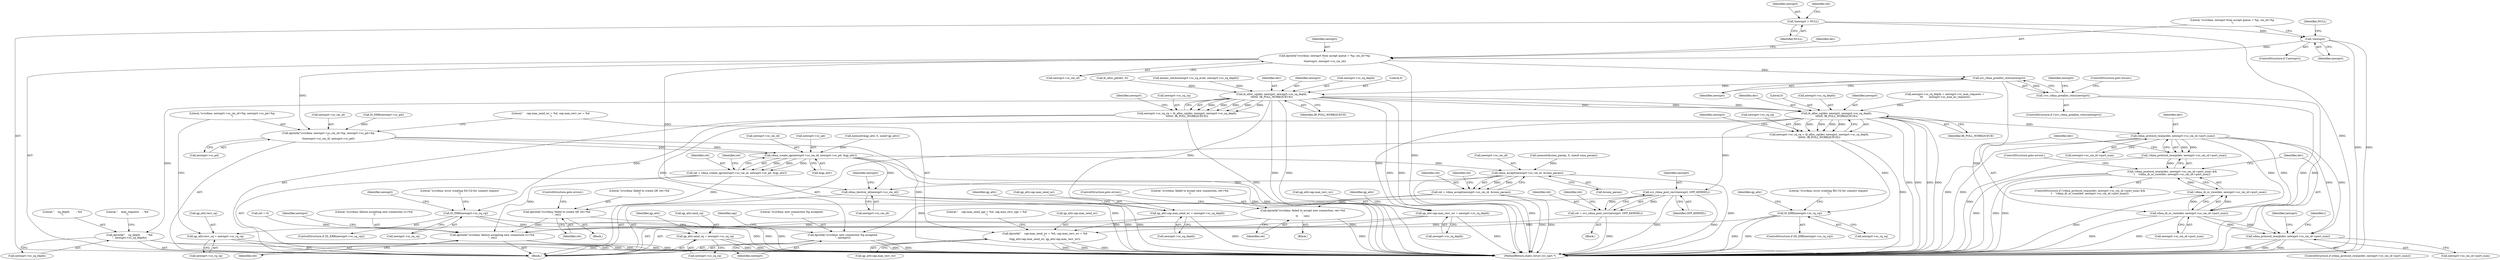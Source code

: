 digraph "0_linux_c70422f760c120480fee4de6c38804c72aa26bc1_44@pointer" {
"1000178" [label="(Call,dprintk(\"svcrdma: newxprt from accept queue = %p, cm_id=%p\n\",\n \t\tnewxprt, newxprt->sc_cm_id))"];
"1000174" [label="(Call,!newxprt)"];
"1000116" [label="(Call,*newxprt = NULL)"];
"1000292" [label="(Call,svc_rdma_prealloc_ctxts(newxprt))"];
"1000291" [label="(Call,!svc_rdma_prealloc_ctxts(newxprt))"];
"1000339" [label="(Call,ib_alloc_cq(dev, newxprt, newxprt->sc_sq_depth,\n\t\t\t\t\t0, IB_POLL_WORKQUEUE))"];
"1000335" [label="(Call,newxprt->sc_sq_cq = ib_alloc_cq(dev, newxprt, newxprt->sc_sq_depth,\n\t\t\t\t\t0, IB_POLL_WORKQUEUE))"];
"1000348" [label="(Call,IS_ERR(newxprt->sc_sq_cq))"];
"1000460" [label="(Call,qp_attr.send_cq = newxprt->sc_sq_cq)"];
"1000360" [label="(Call,ib_alloc_cq(dev, newxprt, newxprt->sc_rq_depth,\n\t\t\t\t\t0, IB_POLL_WORKQUEUE))"];
"1000356" [label="(Call,newxprt->sc_rq_cq = ib_alloc_cq(dev, newxprt, newxprt->sc_rq_depth,\n\t\t\t\t\t0, IB_POLL_WORKQUEUE))"];
"1000369" [label="(Call,IS_ERR(newxprt->sc_rq_cq))"];
"1000467" [label="(Call,qp_attr.recv_cq = newxprt->sc_rq_cq)"];
"1000423" [label="(Call,qp_attr.cap.max_recv_wr = newxprt->sc_rq_depth)"];
"1000482" [label="(Call,dprintk(\"    cap.max_send_wr = %d, cap.max_recv_wr = %d\n\",\n\t\tqp_attr.cap.max_send_wr, qp_attr.cap.max_recv_wr))"];
"1000575" [label="(Call,rdma_protocol_iwarp(dev, newxprt->sc_cm_id->port_num))"];
"1000574" [label="(Call,!rdma_protocol_iwarp(dev, newxprt->sc_cm_id->port_num))"];
"1000573" [label="(Call,!rdma_protocol_iwarp(dev, newxprt->sc_cm_id->port_num) &&\n\t    !rdma_ib_or_roce(dev, newxprt->sc_cm_id->port_num))"];
"1000583" [label="(Call,rdma_ib_or_roce(dev, newxprt->sc_cm_id->port_num))"];
"1000582" [label="(Call,!rdma_ib_or_roce(dev, newxprt->sc_cm_id->port_num))"];
"1000592" [label="(Call,rdma_protocol_iwarp(dev, newxprt->sc_cm_id->port_num))"];
"1000618" [label="(Call,svc_rdma_post_recv(newxprt, GFP_KERNEL))"];
"1000616" [label="(Call,ret = svc_rdma_post_recv(newxprt, GFP_KERNEL))"];
"1000784" [label="(Call,dprintk(\"svcrdma: failure accepting new connection rc=%d.\n\", ret))"];
"1000712" [label="(Call,dprintk(\"svcrdma: new connection %p accepted:\n\", newxprt))"];
"1000414" [label="(Call,qp_attr.cap.max_send_wr = newxprt->sc_sq_depth)"];
"1000763" [label="(Call,dprintk(\"    sq_depth        : %d\n\", newxprt->sc_sq_depth))"];
"1000474" [label="(Call,dprintk(\"svcrdma: newxprt->sc_cm_id=%p, newxprt->sc_pd=%p\n\",\n\t\tnewxprt->sc_cm_id, newxprt->sc_pd))"];
"1000508" [label="(Call,rdma_create_qp(newxprt->sc_cm_id, newxprt->sc_pd, &qp_attr))"];
"1000506" [label="(Call,ret = rdma_create_qp(newxprt->sc_cm_id, newxprt->sc_pd, &qp_attr))"];
"1000520" [label="(Call,dprintk(\"svcrdma: failed to create QP, ret=%d\n\", ret))"];
"1000699" [label="(Call,rdma_accept(newxprt->sc_cm_id, &conn_param))"];
"1000697" [label="(Call,ret = rdma_accept(newxprt->sc_cm_id, &conn_param))"];
"1000708" [label="(Call,dprintk(\"svcrdma: failed to accept new connection, ret=%d\n\",\n\t\t       ret))"];
"1000806" [label="(Call,rdma_destroy_id(newxprt->sc_cm_id))"];
"1000584" [label="(Identifier,dev)"];
"1000264" [label="(Call,newxprt->sc_rq_depth = newxprt->sc_max_requests +\n \t\t\t       newxprt->sc_max_bc_requests)"];
"1000336" [label="(Call,newxprt->sc_sq_cq)"];
"1000484" [label="(Call,qp_attr.cap.max_send_wr)"];
"1000520" [label="(Call,dprintk(\"svcrdma: failed to create QP, ret=%d\n\", ret))"];
"1000585" [label="(Call,newxprt->sc_cm_id->port_num)"];
"1000293" [label="(Identifier,newxprt)"];
"1000339" [label="(Call,ib_alloc_cq(dev, newxprt, newxprt->sc_sq_depth,\n\t\t\t\t\t0, IB_POLL_WORKQUEUE))"];
"1000615" [label="(Block,)"];
"1000358" [label="(Identifier,newxprt)"];
"1000435" [label="(Identifier,qp_attr)"];
"1000522" [label="(Identifier,ret)"];
"1000371" [label="(Identifier,newxprt)"];
"1000346" [label="(Identifier,IB_POLL_WORKQUEUE)"];
"1000126" [label="(Call,ret = 0)"];
"1000469" [label="(Identifier,qp_attr)"];
"1000174" [label="(Call,!newxprt)"];
"1000582" [label="(Call,!rdma_ib_or_roce(dev, newxprt->sc_cm_id->port_num))"];
"1000575" [label="(Call,rdma_protocol_iwarp(dev, newxprt->sc_cm_id->port_num))"];
"1000786" [label="(Identifier,ret)"];
"1000700" [label="(Call,newxprt->sc_cm_id)"];
"1000177" [label="(Identifier,NULL)"];
"1000697" [label="(Call,ret = rdma_accept(newxprt->sc_cm_id, &conn_param))"];
"1000342" [label="(Call,newxprt->sc_sq_depth)"];
"1000361" [label="(Identifier,dev)"];
"1000483" [label="(Literal,\"    cap.max_send_wr = %d, cap.max_recv_wr = %d\n\")"];
"1000667" [label="(Call,memset(&conn_param, 0, sizeof conn_param))"];
"1000489" [label="(Call,qp_attr.cap.max_recv_wr)"];
"1000179" [label="(Literal,\"svcrdma: newxprt from accept queue = %p, cm_id=%p\n\")"];
"1000590" [label="(ControlStructure,goto errout;)"];
"1000290" [label="(ControlStructure,if (!svc_rdma_prealloc_ctxts(newxprt)))"];
"1000460" [label="(Call,qp_attr.send_cq = newxprt->sc_sq_cq)"];
"1000601" [label="(Identifier,newxprt)"];
"1000357" [label="(Call,newxprt->sc_rq_cq)"];
"1000369" [label="(Call,IS_ERR(newxprt->sc_rq_cq))"];
"1000291" [label="(Call,!svc_rdma_prealloc_ctxts(newxprt))"];
"1000118" [label="(Identifier,NULL)"];
"1000297" [label="(Identifier,newxprt)"];
"1000790" [label="(Identifier,newxprt)"];
"1000699" [label="(Call,rdma_accept(newxprt->sc_cm_id, &conn_param))"];
"1000784" [label="(Call,dprintk(\"svcrdma: failure accepting new connection rc=%d.\n\", ret))"];
"1000713" [label="(Literal,\"svcrdma: new connection %p accepted:\n\")"];
"1000294" [label="(ControlStructure,goto errout;)"];
"1000813" [label="(Identifier,newxprt)"];
"1000368" [label="(ControlStructure,if (IS_ERR(newxprt->sc_rq_cq)))"];
"1000345" [label="(Literal,0)"];
"1000467" [label="(Call,qp_attr.recv_cq = newxprt->sc_rq_cq)"];
"1000518" [label="(Identifier,ret)"];
"1000515" [label="(Call,&qp_attr)"];
"1000366" [label="(Literal,0)"];
"1000173" [label="(ControlStructure,if (!newxprt))"];
"1000709" [label="(Literal,\"svcrdma: failed to accept new connection, ret=%d\n\")"];
"1000807" [label="(Call,newxprt->sc_cm_id)"];
"1000471" [label="(Call,newxprt->sc_rq_cq)"];
"1000354" [label="(Literal,\"svcrdma: error creating SQ CQ for connect request\n\")"];
"1000370" [label="(Call,newxprt->sc_rq_cq)"];
"1000703" [label="(Call,&conn_param)"];
"1000116" [label="(Call,*newxprt = NULL)"];
"1000507" [label="(Identifier,ret)"];
"1000714" [label="(Identifier,newxprt)"];
"1000476" [label="(Call,newxprt->sc_cm_id)"];
"1000577" [label="(Call,newxprt->sc_cm_id->port_num)"];
"1000367" [label="(Identifier,IB_POLL_WORKQUEUE)"];
"1000464" [label="(Call,newxprt->sc_sq_cq)"];
"1000335" [label="(Call,newxprt->sc_sq_cq = ib_alloc_cq(dev, newxprt, newxprt->sc_sq_depth,\n\t\t\t\t\t0, IB_POLL_WORKQUEUE))"];
"1000572" [label="(ControlStructure,if (!rdma_protocol_iwarp(dev, newxprt->sc_cm_id->port_num) &&\n\t    !rdma_ib_or_roce(dev, newxprt->sc_cm_id->port_num)))"];
"1000350" [label="(Identifier,newxprt)"];
"1000594" [label="(Call,newxprt->sc_cm_id->port_num)"];
"1000113" [label="(Block,)"];
"1000426" [label="(Identifier,qp_attr)"];
"1000512" [label="(Call,newxprt->sc_pd)"];
"1000698" [label="(Identifier,ret)"];
"1000323" [label="(Call,ib_alloc_pd(dev, 0))"];
"1000468" [label="(Call,qp_attr.recv_cq)"];
"1000519" [label="(Block,)"];
"1000282" [label="(Call,atomic_set(&newxprt->sc_sq_avail, newxprt->sc_sq_depth))"];
"1000707" [label="(Block,)"];
"1000591" [label="(ControlStructure,if (rdma_protocol_iwarp(dev, newxprt->sc_cm_id->port_num)))"];
"1000423" [label="(Call,qp_attr.cap.max_recv_wr = newxprt->sc_rq_depth)"];
"1000379" [label="(Identifier,qp_attr)"];
"1000616" [label="(Call,ret = svc_rdma_post_recv(newxprt, GFP_KERNEL))"];
"1000363" [label="(Call,newxprt->sc_rq_depth)"];
"1000420" [label="(Call,newxprt->sc_sq_depth)"];
"1000606" [label="(Identifier,i)"];
"1000618" [label="(Call,svc_rdma_post_recv(newxprt, GFP_KERNEL))"];
"1000576" [label="(Identifier,dev)"];
"1000710" [label="(Identifier,ret)"];
"1000414" [label="(Call,qp_attr.cap.max_send_wr = newxprt->sc_sq_depth)"];
"1000292" [label="(Call,svc_rdma_prealloc_ctxts(newxprt))"];
"1000117" [label="(Identifier,newxprt)"];
"1000617" [label="(Identifier,ret)"];
"1000475" [label="(Literal,\"svcrdma: newxprt->sc_cm_id=%p, newxprt->sc_pd=%p\n\")"];
"1000340" [label="(Identifier,dev)"];
"1000474" [label="(Call,dprintk(\"svcrdma: newxprt->sc_cm_id=%p, newxprt->sc_pd=%p\n\",\n\t\tnewxprt->sc_cm_id, newxprt->sc_pd))"];
"1000506" [label="(Call,ret = rdma_create_qp(newxprt->sc_cm_id, newxprt->sc_pd, &qp_attr))"];
"1000327" [label="(Call,IS_ERR(newxprt->sc_pd))"];
"1000817" [label="(MethodReturn,static struct svc_xprt *)"];
"1000592" [label="(Call,rdma_protocol_iwarp(dev, newxprt->sc_cm_id->port_num))"];
"1000348" [label="(Call,IS_ERR(newxprt->sc_sq_cq))"];
"1000127" [label="(Identifier,ret)"];
"1000765" [label="(Call,newxprt->sc_sq_depth)"];
"1000377" [label="(Call,memset(&qp_attr, 0, sizeof qp_attr))"];
"1000708" [label="(Call,dprintk(\"svcrdma: failed to accept new connection, ret=%d\n\",\n\t\t       ret))"];
"1000360" [label="(Call,ib_alloc_cq(dev, newxprt, newxprt->sc_rq_depth,\n\t\t\t\t\t0, IB_POLL_WORKQUEUE))"];
"1000622" [label="(Identifier,ret)"];
"1000347" [label="(ControlStructure,if (IS_ERR(newxprt->sc_sq_cq)))"];
"1000362" [label="(Identifier,newxprt)"];
"1000711" [label="(ControlStructure,goto errout;)"];
"1000424" [label="(Call,qp_attr.cap.max_recv_wr)"];
"1000573" [label="(Call,!rdma_protocol_iwarp(dev, newxprt->sc_cm_id->port_num) &&\n\t    !rdma_ib_or_roce(dev, newxprt->sc_cm_id->port_num))"];
"1000341" [label="(Identifier,newxprt)"];
"1000175" [label="(Identifier,newxprt)"];
"1000764" [label="(Literal,\"    sq_depth        : %d\n\")"];
"1000482" [label="(Call,dprintk(\"    cap.max_send_wr = %d, cap.max_recv_wr = %d\n\",\n\t\tqp_attr.cap.max_send_wr, qp_attr.cap.max_recv_wr))"];
"1000495" [label="(Literal,\"    cap.max_send_sge = %d, cap.max_recv_sge = %d\n\")"];
"1000509" [label="(Call,newxprt->sc_cm_id)"];
"1000349" [label="(Call,newxprt->sc_sq_cq)"];
"1000619" [label="(Identifier,newxprt)"];
"1000479" [label="(Call,newxprt->sc_pd)"];
"1000356" [label="(Call,newxprt->sc_rq_cq = ib_alloc_cq(dev, newxprt, newxprt->sc_rq_depth,\n\t\t\t\t\t0, IB_POLL_WORKQUEUE))"];
"1000706" [label="(Identifier,ret)"];
"1000769" [label="(Literal,\"    max_requests    : %d\n\")"];
"1000712" [label="(Call,dprintk(\"svcrdma: new connection %p accepted:\n\", newxprt))"];
"1000180" [label="(Identifier,newxprt)"];
"1000461" [label="(Call,qp_attr.send_cq)"];
"1000583" [label="(Call,rdma_ib_or_roce(dev, newxprt->sc_cm_id->port_num))"];
"1000620" [label="(Identifier,GFP_KERNEL)"];
"1000785" [label="(Literal,\"svcrdma: failure accepting new connection rc=%d.\n\")"];
"1000593" [label="(Identifier,dev)"];
"1000806" [label="(Call,rdma_destroy_id(newxprt->sc_cm_id))"];
"1000574" [label="(Call,!rdma_protocol_iwarp(dev, newxprt->sc_cm_id->port_num))"];
"1000185" [label="(Identifier,dev)"];
"1000521" [label="(Literal,\"svcrdma: failed to create QP, ret=%d\n\")"];
"1000763" [label="(Call,dprintk(\"    sq_depth        : %d\n\", newxprt->sc_sq_depth))"];
"1000181" [label="(Call,newxprt->sc_cm_id)"];
"1000429" [label="(Call,newxprt->sc_rq_depth)"];
"1000523" [label="(ControlStructure,goto errout;)"];
"1000415" [label="(Call,qp_attr.cap.max_send_wr)"];
"1000178" [label="(Call,dprintk(\"svcrdma: newxprt from accept queue = %p, cm_id=%p\n\",\n \t\tnewxprt, newxprt->sc_cm_id))"];
"1000375" [label="(Literal,\"svcrdma: error creating RQ CQ for connect request\n\")"];
"1000508" [label="(Call,rdma_create_qp(newxprt->sc_cm_id, newxprt->sc_pd, &qp_attr))"];
"1000716" [label="(Identifier,sap)"];
"1000178" -> "1000113"  [label="AST: "];
"1000178" -> "1000181"  [label="CFG: "];
"1000179" -> "1000178"  [label="AST: "];
"1000180" -> "1000178"  [label="AST: "];
"1000181" -> "1000178"  [label="AST: "];
"1000185" -> "1000178"  [label="CFG: "];
"1000178" -> "1000817"  [label="DDG: "];
"1000174" -> "1000178"  [label="DDG: "];
"1000178" -> "1000292"  [label="DDG: "];
"1000178" -> "1000474"  [label="DDG: "];
"1000178" -> "1000806"  [label="DDG: "];
"1000174" -> "1000173"  [label="AST: "];
"1000174" -> "1000175"  [label="CFG: "];
"1000175" -> "1000174"  [label="AST: "];
"1000177" -> "1000174"  [label="CFG: "];
"1000179" -> "1000174"  [label="CFG: "];
"1000174" -> "1000817"  [label="DDG: "];
"1000174" -> "1000817"  [label="DDG: "];
"1000116" -> "1000174"  [label="DDG: "];
"1000116" -> "1000113"  [label="AST: "];
"1000116" -> "1000118"  [label="CFG: "];
"1000117" -> "1000116"  [label="AST: "];
"1000118" -> "1000116"  [label="AST: "];
"1000127" -> "1000116"  [label="CFG: "];
"1000116" -> "1000817"  [label="DDG: "];
"1000292" -> "1000291"  [label="AST: "];
"1000292" -> "1000293"  [label="CFG: "];
"1000293" -> "1000292"  [label="AST: "];
"1000291" -> "1000292"  [label="CFG: "];
"1000292" -> "1000817"  [label="DDG: "];
"1000292" -> "1000291"  [label="DDG: "];
"1000292" -> "1000339"  [label="DDG: "];
"1000291" -> "1000290"  [label="AST: "];
"1000294" -> "1000291"  [label="CFG: "];
"1000297" -> "1000291"  [label="CFG: "];
"1000291" -> "1000817"  [label="DDG: "];
"1000291" -> "1000817"  [label="DDG: "];
"1000339" -> "1000335"  [label="AST: "];
"1000339" -> "1000346"  [label="CFG: "];
"1000340" -> "1000339"  [label="AST: "];
"1000341" -> "1000339"  [label="AST: "];
"1000342" -> "1000339"  [label="AST: "];
"1000345" -> "1000339"  [label="AST: "];
"1000346" -> "1000339"  [label="AST: "];
"1000335" -> "1000339"  [label="CFG: "];
"1000339" -> "1000817"  [label="DDG: "];
"1000339" -> "1000817"  [label="DDG: "];
"1000339" -> "1000817"  [label="DDG: "];
"1000339" -> "1000817"  [label="DDG: "];
"1000339" -> "1000335"  [label="DDG: "];
"1000339" -> "1000335"  [label="DDG: "];
"1000339" -> "1000335"  [label="DDG: "];
"1000339" -> "1000335"  [label="DDG: "];
"1000339" -> "1000335"  [label="DDG: "];
"1000323" -> "1000339"  [label="DDG: "];
"1000282" -> "1000339"  [label="DDG: "];
"1000339" -> "1000360"  [label="DDG: "];
"1000339" -> "1000360"  [label="DDG: "];
"1000339" -> "1000360"  [label="DDG: "];
"1000339" -> "1000414"  [label="DDG: "];
"1000339" -> "1000763"  [label="DDG: "];
"1000335" -> "1000113"  [label="AST: "];
"1000336" -> "1000335"  [label="AST: "];
"1000350" -> "1000335"  [label="CFG: "];
"1000335" -> "1000817"  [label="DDG: "];
"1000335" -> "1000348"  [label="DDG: "];
"1000348" -> "1000347"  [label="AST: "];
"1000348" -> "1000349"  [label="CFG: "];
"1000349" -> "1000348"  [label="AST: "];
"1000354" -> "1000348"  [label="CFG: "];
"1000358" -> "1000348"  [label="CFG: "];
"1000348" -> "1000817"  [label="DDG: "];
"1000348" -> "1000817"  [label="DDG: "];
"1000348" -> "1000460"  [label="DDG: "];
"1000460" -> "1000113"  [label="AST: "];
"1000460" -> "1000464"  [label="CFG: "];
"1000461" -> "1000460"  [label="AST: "];
"1000464" -> "1000460"  [label="AST: "];
"1000469" -> "1000460"  [label="CFG: "];
"1000460" -> "1000817"  [label="DDG: "];
"1000460" -> "1000817"  [label="DDG: "];
"1000360" -> "1000356"  [label="AST: "];
"1000360" -> "1000367"  [label="CFG: "];
"1000361" -> "1000360"  [label="AST: "];
"1000362" -> "1000360"  [label="AST: "];
"1000363" -> "1000360"  [label="AST: "];
"1000366" -> "1000360"  [label="AST: "];
"1000367" -> "1000360"  [label="AST: "];
"1000356" -> "1000360"  [label="CFG: "];
"1000360" -> "1000817"  [label="DDG: "];
"1000360" -> "1000817"  [label="DDG: "];
"1000360" -> "1000817"  [label="DDG: "];
"1000360" -> "1000817"  [label="DDG: "];
"1000360" -> "1000356"  [label="DDG: "];
"1000360" -> "1000356"  [label="DDG: "];
"1000360" -> "1000356"  [label="DDG: "];
"1000360" -> "1000356"  [label="DDG: "];
"1000360" -> "1000356"  [label="DDG: "];
"1000264" -> "1000360"  [label="DDG: "];
"1000360" -> "1000423"  [label="DDG: "];
"1000360" -> "1000575"  [label="DDG: "];
"1000360" -> "1000618"  [label="DDG: "];
"1000360" -> "1000712"  [label="DDG: "];
"1000356" -> "1000113"  [label="AST: "];
"1000357" -> "1000356"  [label="AST: "];
"1000371" -> "1000356"  [label="CFG: "];
"1000356" -> "1000817"  [label="DDG: "];
"1000356" -> "1000369"  [label="DDG: "];
"1000369" -> "1000368"  [label="AST: "];
"1000369" -> "1000370"  [label="CFG: "];
"1000370" -> "1000369"  [label="AST: "];
"1000375" -> "1000369"  [label="CFG: "];
"1000379" -> "1000369"  [label="CFG: "];
"1000369" -> "1000817"  [label="DDG: "];
"1000369" -> "1000817"  [label="DDG: "];
"1000369" -> "1000467"  [label="DDG: "];
"1000467" -> "1000113"  [label="AST: "];
"1000467" -> "1000471"  [label="CFG: "];
"1000468" -> "1000467"  [label="AST: "];
"1000471" -> "1000467"  [label="AST: "];
"1000475" -> "1000467"  [label="CFG: "];
"1000467" -> "1000817"  [label="DDG: "];
"1000467" -> "1000817"  [label="DDG: "];
"1000423" -> "1000113"  [label="AST: "];
"1000423" -> "1000429"  [label="CFG: "];
"1000424" -> "1000423"  [label="AST: "];
"1000429" -> "1000423"  [label="AST: "];
"1000435" -> "1000423"  [label="CFG: "];
"1000423" -> "1000817"  [label="DDG: "];
"1000423" -> "1000482"  [label="DDG: "];
"1000482" -> "1000113"  [label="AST: "];
"1000482" -> "1000489"  [label="CFG: "];
"1000483" -> "1000482"  [label="AST: "];
"1000484" -> "1000482"  [label="AST: "];
"1000489" -> "1000482"  [label="AST: "];
"1000495" -> "1000482"  [label="CFG: "];
"1000482" -> "1000817"  [label="DDG: "];
"1000482" -> "1000817"  [label="DDG: "];
"1000482" -> "1000817"  [label="DDG: "];
"1000414" -> "1000482"  [label="DDG: "];
"1000575" -> "1000574"  [label="AST: "];
"1000575" -> "1000577"  [label="CFG: "];
"1000576" -> "1000575"  [label="AST: "];
"1000577" -> "1000575"  [label="AST: "];
"1000574" -> "1000575"  [label="CFG: "];
"1000575" -> "1000817"  [label="DDG: "];
"1000575" -> "1000817"  [label="DDG: "];
"1000575" -> "1000574"  [label="DDG: "];
"1000575" -> "1000574"  [label="DDG: "];
"1000575" -> "1000583"  [label="DDG: "];
"1000575" -> "1000583"  [label="DDG: "];
"1000575" -> "1000592"  [label="DDG: "];
"1000575" -> "1000592"  [label="DDG: "];
"1000574" -> "1000573"  [label="AST: "];
"1000584" -> "1000574"  [label="CFG: "];
"1000573" -> "1000574"  [label="CFG: "];
"1000574" -> "1000817"  [label="DDG: "];
"1000574" -> "1000573"  [label="DDG: "];
"1000573" -> "1000572"  [label="AST: "];
"1000573" -> "1000582"  [label="CFG: "];
"1000582" -> "1000573"  [label="AST: "];
"1000590" -> "1000573"  [label="CFG: "];
"1000593" -> "1000573"  [label="CFG: "];
"1000573" -> "1000817"  [label="DDG: "];
"1000573" -> "1000817"  [label="DDG: "];
"1000573" -> "1000817"  [label="DDG: "];
"1000582" -> "1000573"  [label="DDG: "];
"1000583" -> "1000582"  [label="AST: "];
"1000583" -> "1000585"  [label="CFG: "];
"1000584" -> "1000583"  [label="AST: "];
"1000585" -> "1000583"  [label="AST: "];
"1000582" -> "1000583"  [label="CFG: "];
"1000583" -> "1000817"  [label="DDG: "];
"1000583" -> "1000817"  [label="DDG: "];
"1000583" -> "1000582"  [label="DDG: "];
"1000583" -> "1000582"  [label="DDG: "];
"1000583" -> "1000592"  [label="DDG: "];
"1000583" -> "1000592"  [label="DDG: "];
"1000582" -> "1000817"  [label="DDG: "];
"1000592" -> "1000591"  [label="AST: "];
"1000592" -> "1000594"  [label="CFG: "];
"1000593" -> "1000592"  [label="AST: "];
"1000594" -> "1000592"  [label="AST: "];
"1000601" -> "1000592"  [label="CFG: "];
"1000606" -> "1000592"  [label="CFG: "];
"1000592" -> "1000817"  [label="DDG: "];
"1000592" -> "1000817"  [label="DDG: "];
"1000592" -> "1000817"  [label="DDG: "];
"1000618" -> "1000616"  [label="AST: "];
"1000618" -> "1000620"  [label="CFG: "];
"1000619" -> "1000618"  [label="AST: "];
"1000620" -> "1000618"  [label="AST: "];
"1000616" -> "1000618"  [label="CFG: "];
"1000618" -> "1000817"  [label="DDG: "];
"1000618" -> "1000817"  [label="DDG: "];
"1000618" -> "1000616"  [label="DDG: "];
"1000618" -> "1000616"  [label="DDG: "];
"1000618" -> "1000712"  [label="DDG: "];
"1000616" -> "1000615"  [label="AST: "];
"1000617" -> "1000616"  [label="AST: "];
"1000622" -> "1000616"  [label="CFG: "];
"1000616" -> "1000817"  [label="DDG: "];
"1000616" -> "1000784"  [label="DDG: "];
"1000784" -> "1000113"  [label="AST: "];
"1000784" -> "1000786"  [label="CFG: "];
"1000785" -> "1000784"  [label="AST: "];
"1000786" -> "1000784"  [label="AST: "];
"1000790" -> "1000784"  [label="CFG: "];
"1000784" -> "1000817"  [label="DDG: "];
"1000784" -> "1000817"  [label="DDG: "];
"1000506" -> "1000784"  [label="DDG: "];
"1000708" -> "1000784"  [label="DDG: "];
"1000126" -> "1000784"  [label="DDG: "];
"1000520" -> "1000784"  [label="DDG: "];
"1000712" -> "1000113"  [label="AST: "];
"1000712" -> "1000714"  [label="CFG: "];
"1000713" -> "1000712"  [label="AST: "];
"1000714" -> "1000712"  [label="AST: "];
"1000716" -> "1000712"  [label="CFG: "];
"1000712" -> "1000817"  [label="DDG: "];
"1000712" -> "1000817"  [label="DDG: "];
"1000414" -> "1000113"  [label="AST: "];
"1000414" -> "1000420"  [label="CFG: "];
"1000415" -> "1000414"  [label="AST: "];
"1000420" -> "1000414"  [label="AST: "];
"1000426" -> "1000414"  [label="CFG: "];
"1000414" -> "1000817"  [label="DDG: "];
"1000763" -> "1000113"  [label="AST: "];
"1000763" -> "1000765"  [label="CFG: "];
"1000764" -> "1000763"  [label="AST: "];
"1000765" -> "1000763"  [label="AST: "];
"1000769" -> "1000763"  [label="CFG: "];
"1000763" -> "1000817"  [label="DDG: "];
"1000763" -> "1000817"  [label="DDG: "];
"1000474" -> "1000113"  [label="AST: "];
"1000474" -> "1000479"  [label="CFG: "];
"1000475" -> "1000474"  [label="AST: "];
"1000476" -> "1000474"  [label="AST: "];
"1000479" -> "1000474"  [label="AST: "];
"1000483" -> "1000474"  [label="CFG: "];
"1000474" -> "1000817"  [label="DDG: "];
"1000327" -> "1000474"  [label="DDG: "];
"1000474" -> "1000508"  [label="DDG: "];
"1000474" -> "1000508"  [label="DDG: "];
"1000508" -> "1000506"  [label="AST: "];
"1000508" -> "1000515"  [label="CFG: "];
"1000509" -> "1000508"  [label="AST: "];
"1000512" -> "1000508"  [label="AST: "];
"1000515" -> "1000508"  [label="AST: "];
"1000506" -> "1000508"  [label="CFG: "];
"1000508" -> "1000817"  [label="DDG: "];
"1000508" -> "1000817"  [label="DDG: "];
"1000508" -> "1000506"  [label="DDG: "];
"1000508" -> "1000506"  [label="DDG: "];
"1000508" -> "1000506"  [label="DDG: "];
"1000377" -> "1000508"  [label="DDG: "];
"1000508" -> "1000699"  [label="DDG: "];
"1000508" -> "1000806"  [label="DDG: "];
"1000506" -> "1000113"  [label="AST: "];
"1000507" -> "1000506"  [label="AST: "];
"1000518" -> "1000506"  [label="CFG: "];
"1000506" -> "1000817"  [label="DDG: "];
"1000506" -> "1000520"  [label="DDG: "];
"1000520" -> "1000519"  [label="AST: "];
"1000520" -> "1000522"  [label="CFG: "];
"1000521" -> "1000520"  [label="AST: "];
"1000522" -> "1000520"  [label="AST: "];
"1000523" -> "1000520"  [label="CFG: "];
"1000520" -> "1000817"  [label="DDG: "];
"1000699" -> "1000697"  [label="AST: "];
"1000699" -> "1000703"  [label="CFG: "];
"1000700" -> "1000699"  [label="AST: "];
"1000703" -> "1000699"  [label="AST: "];
"1000697" -> "1000699"  [label="CFG: "];
"1000699" -> "1000817"  [label="DDG: "];
"1000699" -> "1000817"  [label="DDG: "];
"1000699" -> "1000697"  [label="DDG: "];
"1000699" -> "1000697"  [label="DDG: "];
"1000667" -> "1000699"  [label="DDG: "];
"1000699" -> "1000806"  [label="DDG: "];
"1000697" -> "1000113"  [label="AST: "];
"1000698" -> "1000697"  [label="AST: "];
"1000706" -> "1000697"  [label="CFG: "];
"1000697" -> "1000817"  [label="DDG: "];
"1000697" -> "1000817"  [label="DDG: "];
"1000697" -> "1000708"  [label="DDG: "];
"1000708" -> "1000707"  [label="AST: "];
"1000708" -> "1000710"  [label="CFG: "];
"1000709" -> "1000708"  [label="AST: "];
"1000710" -> "1000708"  [label="AST: "];
"1000711" -> "1000708"  [label="CFG: "];
"1000708" -> "1000817"  [label="DDG: "];
"1000806" -> "1000113"  [label="AST: "];
"1000806" -> "1000807"  [label="CFG: "];
"1000807" -> "1000806"  [label="AST: "];
"1000813" -> "1000806"  [label="CFG: "];
"1000806" -> "1000817"  [label="DDG: "];
"1000806" -> "1000817"  [label="DDG: "];
}
